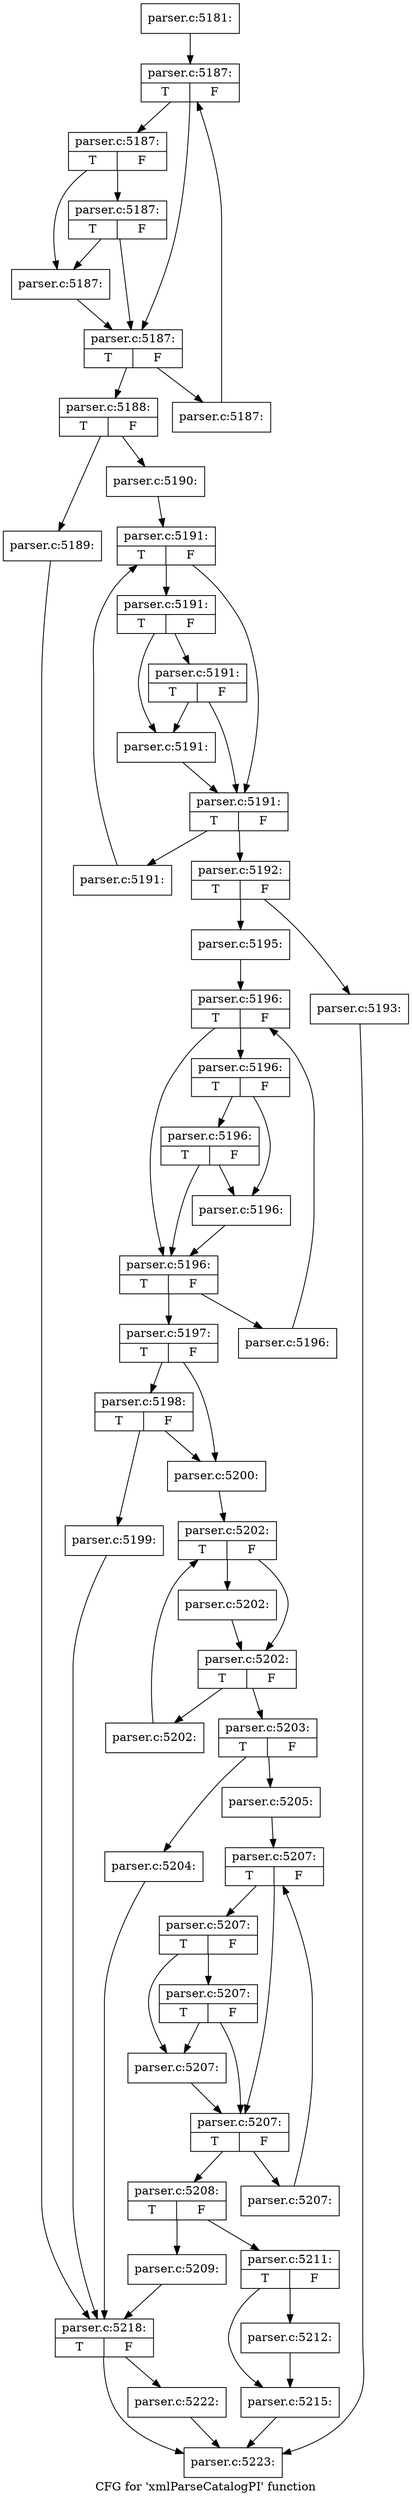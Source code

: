 digraph "CFG for 'xmlParseCatalogPI' function" {
	label="CFG for 'xmlParseCatalogPI' function";

	Node0x60a98a0 [shape=record,label="{parser.c:5181:}"];
	Node0x60a98a0 -> Node0x60ae4c0;
	Node0x60ae4c0 [shape=record,label="{parser.c:5187:|{<s0>T|<s1>F}}"];
	Node0x60ae4c0 -> Node0x60ae760;
	Node0x60ae4c0 -> Node0x60ae800;
	Node0x60ae800 [shape=record,label="{parser.c:5187:|{<s0>T|<s1>F}}"];
	Node0x60ae800 -> Node0x60aea60;
	Node0x60ae800 -> Node0x60ae7b0;
	Node0x60aea60 [shape=record,label="{parser.c:5187:|{<s0>T|<s1>F}}"];
	Node0x60aea60 -> Node0x60ae760;
	Node0x60aea60 -> Node0x60ae7b0;
	Node0x60ae7b0 [shape=record,label="{parser.c:5187:}"];
	Node0x60ae7b0 -> Node0x60ae760;
	Node0x60ae760 [shape=record,label="{parser.c:5187:|{<s0>T|<s1>F}}"];
	Node0x60ae760 -> Node0x60aee90;
	Node0x60ae760 -> Node0x60ae6e0;
	Node0x60aee90 [shape=record,label="{parser.c:5187:}"];
	Node0x60aee90 -> Node0x60ae4c0;
	Node0x60ae6e0 [shape=record,label="{parser.c:5188:|{<s0>T|<s1>F}}"];
	Node0x60ae6e0 -> Node0x60af480;
	Node0x60ae6e0 -> Node0x60af4d0;
	Node0x60af480 [shape=record,label="{parser.c:5189:}"];
	Node0x60af480 -> Node0x60afe10;
	Node0x60af4d0 [shape=record,label="{parser.c:5190:}"];
	Node0x60af4d0 -> Node0x60afea0;
	Node0x60afea0 [shape=record,label="{parser.c:5191:|{<s0>T|<s1>F}}"];
	Node0x60afea0 -> Node0x60afbd0;
	Node0x60afea0 -> Node0x60afc70;
	Node0x60afc70 [shape=record,label="{parser.c:5191:|{<s0>T|<s1>F}}"];
	Node0x60afc70 -> Node0x60b0ce0;
	Node0x60afc70 -> Node0x60afc20;
	Node0x60b0ce0 [shape=record,label="{parser.c:5191:|{<s0>T|<s1>F}}"];
	Node0x60b0ce0 -> Node0x60afbd0;
	Node0x60b0ce0 -> Node0x60afc20;
	Node0x60afc20 [shape=record,label="{parser.c:5191:}"];
	Node0x60afc20 -> Node0x60afbd0;
	Node0x60afbd0 [shape=record,label="{parser.c:5191:|{<s0>T|<s1>F}}"];
	Node0x60afbd0 -> Node0x60b1110;
	Node0x60afbd0 -> Node0x60afb80;
	Node0x60b1110 [shape=record,label="{parser.c:5191:}"];
	Node0x60b1110 -> Node0x60afea0;
	Node0x60afb80 [shape=record,label="{parser.c:5192:|{<s0>T|<s1>F}}"];
	Node0x60afb80 -> Node0x60b1700;
	Node0x60afb80 -> Node0x60b1750;
	Node0x60b1700 [shape=record,label="{parser.c:5193:}"];
	Node0x60b1700 -> Node0x60b7730;
	Node0x60b1750 [shape=record,label="{parser.c:5195:}"];
	Node0x60b1750 -> Node0x60b1e20;
	Node0x60b1e20 [shape=record,label="{parser.c:5196:|{<s0>T|<s1>F}}"];
	Node0x60b1e20 -> Node0x60b20c0;
	Node0x60b1e20 -> Node0x60b2160;
	Node0x60b2160 [shape=record,label="{parser.c:5196:|{<s0>T|<s1>F}}"];
	Node0x60b2160 -> Node0x60b23c0;
	Node0x60b2160 -> Node0x60b2110;
	Node0x60b23c0 [shape=record,label="{parser.c:5196:|{<s0>T|<s1>F}}"];
	Node0x60b23c0 -> Node0x60b20c0;
	Node0x60b23c0 -> Node0x60b2110;
	Node0x60b2110 [shape=record,label="{parser.c:5196:}"];
	Node0x60b2110 -> Node0x60b20c0;
	Node0x60b20c0 [shape=record,label="{parser.c:5196:|{<s0>T|<s1>F}}"];
	Node0x60b20c0 -> Node0x60b27f0;
	Node0x60b20c0 -> Node0x60b2040;
	Node0x60b27f0 [shape=record,label="{parser.c:5196:}"];
	Node0x60b27f0 -> Node0x60b1e20;
	Node0x60b2040 [shape=record,label="{parser.c:5197:|{<s0>T|<s1>F}}"];
	Node0x60b2040 -> Node0x60b3080;
	Node0x60b2040 -> Node0x60b3030;
	Node0x60b3080 [shape=record,label="{parser.c:5198:|{<s0>T|<s1>F}}"];
	Node0x60b3080 -> Node0x60b2fe0;
	Node0x60b3080 -> Node0x60b3030;
	Node0x60b2fe0 [shape=record,label="{parser.c:5199:}"];
	Node0x60b2fe0 -> Node0x60afe10;
	Node0x60b3030 [shape=record,label="{parser.c:5200:}"];
	Node0x60b3030 -> Node0x60b3a20;
	Node0x60b3a20 [shape=record,label="{parser.c:5202:|{<s0>T|<s1>F}}"];
	Node0x60b3a20 -> Node0x60b3d10;
	Node0x60b3a20 -> Node0x60b3cc0;
	Node0x60b3d10 [shape=record,label="{parser.c:5202:}"];
	Node0x60b3d10 -> Node0x60b3cc0;
	Node0x60b3cc0 [shape=record,label="{parser.c:5202:|{<s0>T|<s1>F}}"];
	Node0x60b3cc0 -> Node0x60b4410;
	Node0x60b3cc0 -> Node0x60b3c40;
	Node0x60b4410 [shape=record,label="{parser.c:5202:}"];
	Node0x60b4410 -> Node0x60b3a20;
	Node0x60b3c40 [shape=record,label="{parser.c:5203:|{<s0>T|<s1>F}}"];
	Node0x60b3c40 -> Node0x60b4730;
	Node0x60b3c40 -> Node0x60b4780;
	Node0x60b4730 [shape=record,label="{parser.c:5204:}"];
	Node0x60b4730 -> Node0x60afe10;
	Node0x60b4780 [shape=record,label="{parser.c:5205:}"];
	Node0x60b4780 -> Node0x60b52b0;
	Node0x60b52b0 [shape=record,label="{parser.c:5207:|{<s0>T|<s1>F}}"];
	Node0x60b52b0 -> Node0x60b5550;
	Node0x60b52b0 -> Node0x60b55f0;
	Node0x60b55f0 [shape=record,label="{parser.c:5207:|{<s0>T|<s1>F}}"];
	Node0x60b55f0 -> Node0x60b5850;
	Node0x60b55f0 -> Node0x60b55a0;
	Node0x60b5850 [shape=record,label="{parser.c:5207:|{<s0>T|<s1>F}}"];
	Node0x60b5850 -> Node0x60b5550;
	Node0x60b5850 -> Node0x60b55a0;
	Node0x60b55a0 [shape=record,label="{parser.c:5207:}"];
	Node0x60b55a0 -> Node0x60b5550;
	Node0x60b5550 [shape=record,label="{parser.c:5207:|{<s0>T|<s1>F}}"];
	Node0x60b5550 -> Node0x60b5c80;
	Node0x60b5550 -> Node0x60b54d0;
	Node0x60b5c80 [shape=record,label="{parser.c:5207:}"];
	Node0x60b5c80 -> Node0x60b52b0;
	Node0x60b54d0 [shape=record,label="{parser.c:5208:|{<s0>T|<s1>F}}"];
	Node0x60b54d0 -> Node0x60b6270;
	Node0x60b54d0 -> Node0x60b62c0;
	Node0x60b6270 [shape=record,label="{parser.c:5209:}"];
	Node0x60b6270 -> Node0x60afe10;
	Node0x60b62c0 [shape=record,label="{parser.c:5211:|{<s0>T|<s1>F}}"];
	Node0x60b62c0 -> Node0x60b6760;
	Node0x60b62c0 -> Node0x60b67b0;
	Node0x60b6760 [shape=record,label="{parser.c:5212:}"];
	Node0x60b6760 -> Node0x60b67b0;
	Node0x60b67b0 [shape=record,label="{parser.c:5215:}"];
	Node0x60b67b0 -> Node0x60b7730;
	Node0x60afe10 [shape=record,label="{parser.c:5218:|{<s0>T|<s1>F}}"];
	Node0x60afe10 -> Node0x60b7400;
	Node0x60afe10 -> Node0x60b7730;
	Node0x60b7400 [shape=record,label="{parser.c:5222:}"];
	Node0x60b7400 -> Node0x60b7730;
	Node0x60b7730 [shape=record,label="{parser.c:5223:}"];
}
